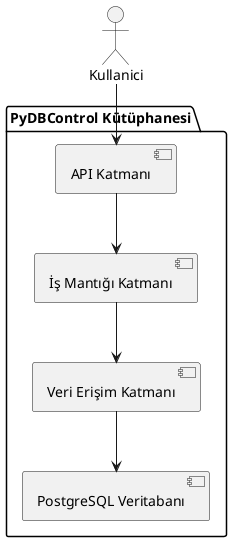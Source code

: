 @startuml
actor Kullanici
package "PyDBControl Kütüphanesi" {
  [API Katmanı] --> [İş Mantığı Katmanı]
  [İş Mantığı Katmanı] --> [Veri Erişim Katmanı]
  [Veri Erişim Katmanı] --> [PostgreSQL Veritabanı]
}
Kullanici --> [API Katmanı]
@enduml

